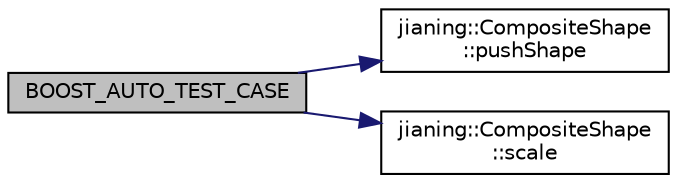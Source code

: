 digraph "BOOST_AUTO_TEST_CASE"
{
 // LATEX_PDF_SIZE
  edge [fontname="Helvetica",fontsize="10",labelfontname="Helvetica",labelfontsize="10"];
  node [fontname="Helvetica",fontsize="10",shape=record];
  rankdir="LR";
  Node1 [label="BOOST_AUTO_TEST_CASE",height=0.2,width=0.4,color="black", fillcolor="grey75", style="filled", fontcolor="black",tooltip=" "];
  Node1 -> Node2 [color="midnightblue",fontsize="10",style="solid",fontname="Helvetica"];
  Node2 [label="jianing::CompositeShape\l::pushShape",height=0.2,width=0.4,color="black", fillcolor="white", style="filled",URL="$classjianing_1_1_composite_shape.html#aec71c9f692ebd3ab7789382a633fa73f",tooltip=" "];
  Node1 -> Node3 [color="midnightblue",fontsize="10",style="solid",fontname="Helvetica"];
  Node3 [label="jianing::CompositeShape\l::scale",height=0.2,width=0.4,color="black", fillcolor="white", style="filled",URL="$classjianing_1_1_composite_shape.html#a88bbf6c946acd62a84c461bd02f7e293",tooltip=" "];
}
